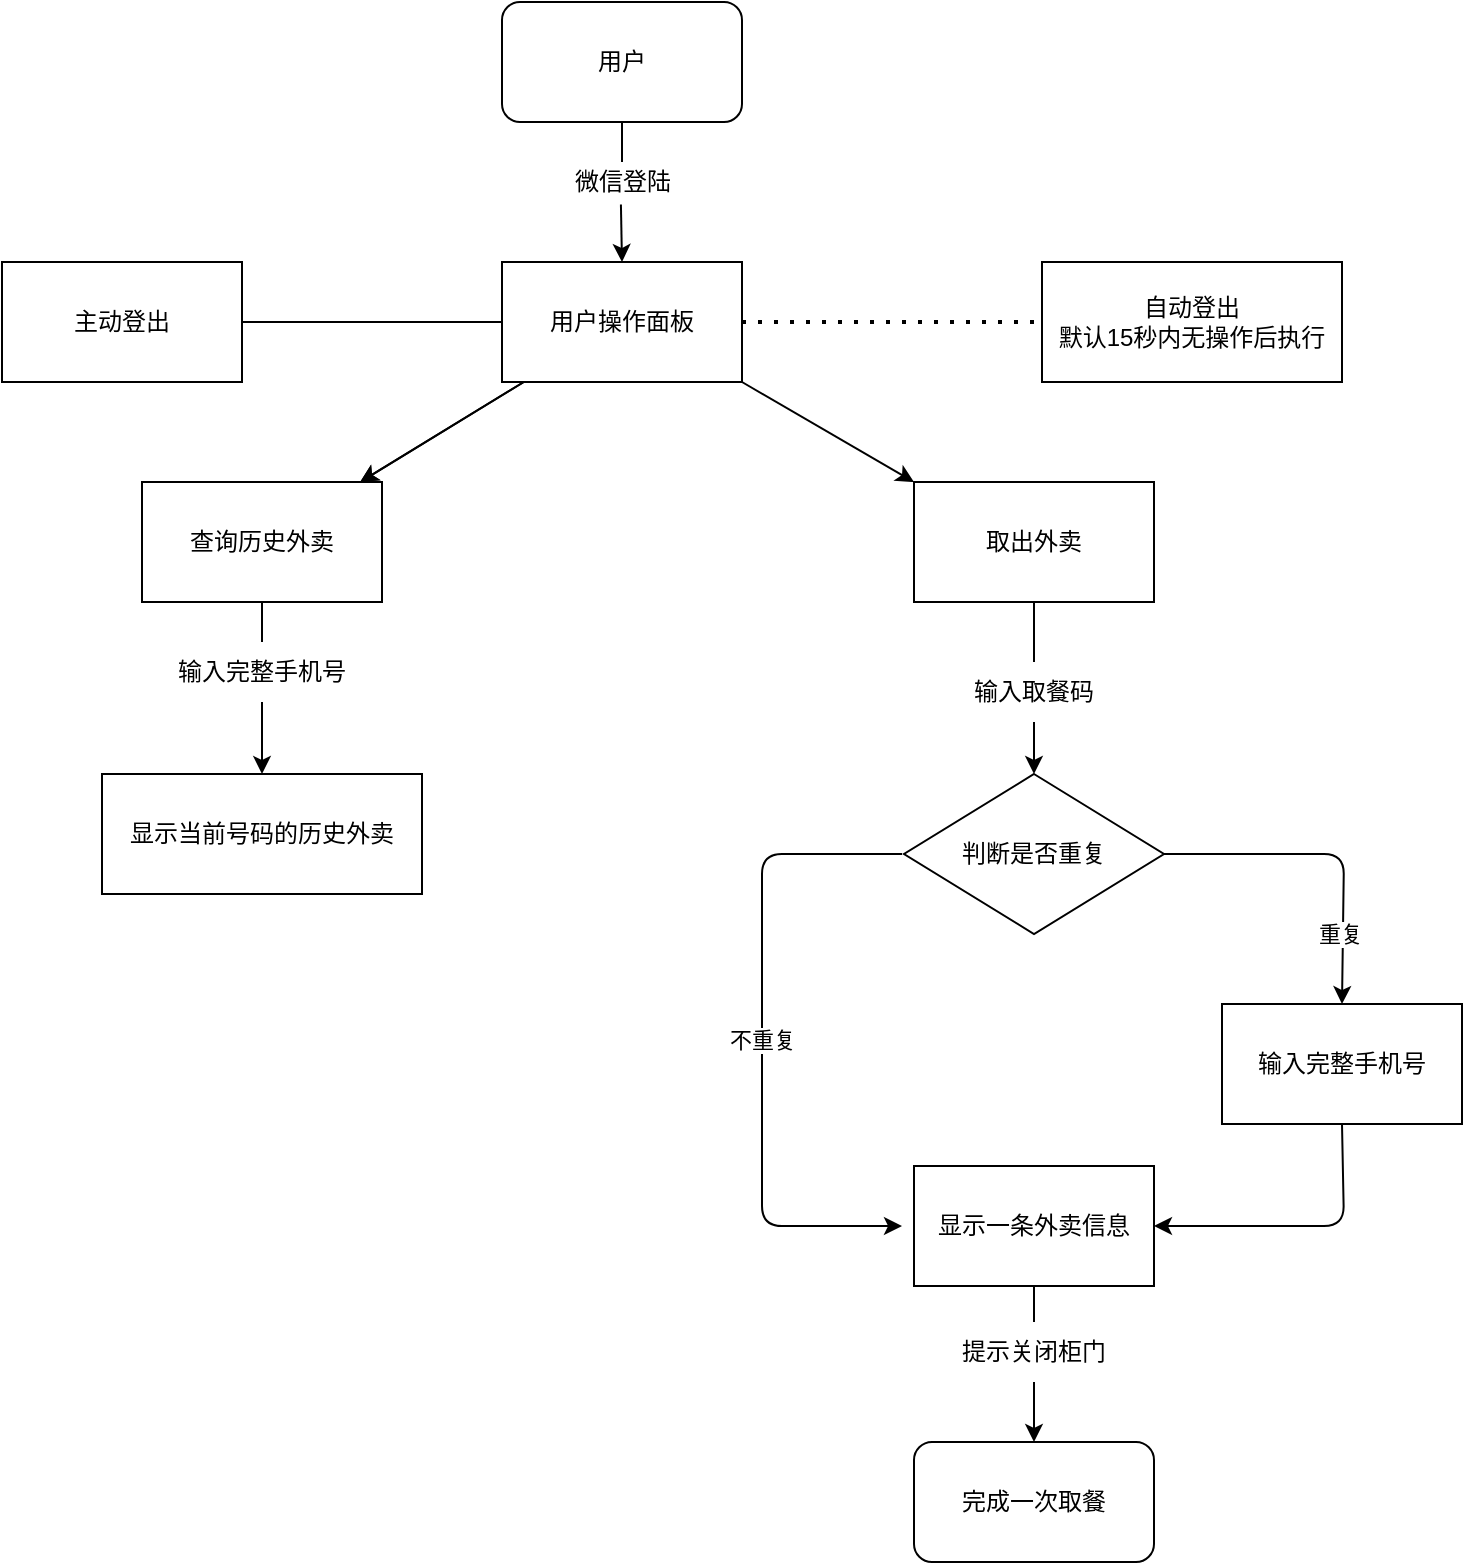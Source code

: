 <mxfile>
    <diagram id="U-nhEAABuVeOeyssQmZQ" name="第 1 页">
        <mxGraphModel dx="1523" dy="872" grid="1" gridSize="10" guides="1" tooltips="1" connect="1" arrows="1" fold="1" page="1" pageScale="1" pageWidth="827" pageHeight="1169" math="0" shadow="0">
            <root>
                <mxCell id="0"/>
                <mxCell id="1" parent="0"/>
                <mxCell id="23" value="" style="edgeStyle=none;html=1;" parent="1" source="20" target="22" edge="1">
                    <mxGeometry relative="1" as="geometry"/>
                </mxCell>
                <mxCell id="24" value="" style="edgeStyle=none;html=1;" parent="1" source="20" target="22" edge="1">
                    <mxGeometry relative="1" as="geometry"/>
                </mxCell>
                <mxCell id="31" style="edgeStyle=none;html=1;entryX=0;entryY=0;entryDx=0;entryDy=0;exitX=1;exitY=1;exitDx=0;exitDy=0;" parent="1" source="20" target="21" edge="1">
                    <mxGeometry relative="1" as="geometry"/>
                </mxCell>
                <mxCell id="20" value="用户操作面板" style="rounded=0;whiteSpace=wrap;html=1;" parent="1" vertex="1">
                    <mxGeometry x="340" y="150" width="120" height="60" as="geometry"/>
                </mxCell>
                <mxCell id="28" style="edgeStyle=none;html=1;startArrow=none;exitX=0.5;exitY=1;exitDx=0;exitDy=0;" parent="1" source="29" target="27" edge="1">
                    <mxGeometry relative="1" as="geometry">
                        <mxPoint x="616.0" y="380" as="sourcePoint"/>
                    </mxGeometry>
                </mxCell>
                <mxCell id="21" value="取出外卖" style="rounded=0;whiteSpace=wrap;html=1;" parent="1" vertex="1">
                    <mxGeometry x="546" y="260" width="120" height="60" as="geometry"/>
                </mxCell>
                <mxCell id="77" style="edgeStyle=none;html=1;entryX=0.5;entryY=0;entryDx=0;entryDy=0;startArrow=none;" parent="1" source="78" target="76" edge="1">
                    <mxGeometry relative="1" as="geometry"/>
                </mxCell>
                <mxCell id="22" value="查询历史外卖&lt;br&gt;" style="rounded=0;whiteSpace=wrap;html=1;" parent="1" vertex="1">
                    <mxGeometry x="160" y="260" width="120" height="60" as="geometry"/>
                </mxCell>
                <mxCell id="27" value="判断是否重复" style="rhombus;whiteSpace=wrap;html=1;" parent="1" vertex="1">
                    <mxGeometry x="541" y="406" width="130" height="80" as="geometry"/>
                </mxCell>
                <mxCell id="13" value="微信登陆&lt;br&gt;" style="text;html=1;align=center;verticalAlign=middle;resizable=0;points=[];autosize=1;strokeColor=none;fillColor=none;" parent="1" vertex="1">
                    <mxGeometry x="370" y="100" width="60" height="20" as="geometry"/>
                </mxCell>
                <mxCell id="33" value="" style="edgeStyle=none;html=1;entryX=0.5;entryY=0;entryDx=0;entryDy=0;endArrow=none;exitX=0.5;exitY=1;exitDx=0;exitDy=0;" parent="1" source="74" target="13" edge="1">
                    <mxGeometry relative="1" as="geometry">
                        <mxPoint x="400" y="80" as="sourcePoint"/>
                        <mxPoint x="400.0" y="140" as="targetPoint"/>
                    </mxGeometry>
                </mxCell>
                <mxCell id="29" value="输入取餐码" style="text;html=1;strokeColor=none;fillColor=none;align=center;verticalAlign=middle;whiteSpace=wrap;rounded=0;" parent="1" vertex="1">
                    <mxGeometry x="561" y="350" width="90" height="30" as="geometry"/>
                </mxCell>
                <mxCell id="34" value="" style="edgeStyle=none;html=1;endArrow=none;" parent="1" source="21" target="29" edge="1">
                    <mxGeometry relative="1" as="geometry">
                        <mxPoint x="613.5" y="330" as="sourcePoint"/>
                        <mxPoint x="632.333" y="405.333" as="targetPoint"/>
                    </mxGeometry>
                </mxCell>
                <mxCell id="88" value="" style="edgeStyle=none;html=1;startArrow=none;" edge="1" parent="1" source="49" target="87">
                    <mxGeometry relative="1" as="geometry"/>
                </mxCell>
                <mxCell id="35" value="显示一条外卖信息" style="rounded=0;whiteSpace=wrap;html=1;" parent="1" vertex="1">
                    <mxGeometry x="546" y="602" width="120" height="60" as="geometry"/>
                </mxCell>
                <mxCell id="46" style="edgeStyle=none;html=1;entryX=1;entryY=0.5;entryDx=0;entryDy=0;exitX=0.5;exitY=1;exitDx=0;exitDy=0;" parent="1" source="36" target="35" edge="1">
                    <mxGeometry relative="1" as="geometry">
                        <mxPoint x="761" y="587" as="sourcePoint"/>
                        <Array as="points">
                            <mxPoint x="761" y="632"/>
                        </Array>
                    </mxGeometry>
                </mxCell>
                <mxCell id="36" value="输入完整手机号" style="rounded=0;whiteSpace=wrap;html=1;" parent="1" vertex="1">
                    <mxGeometry x="700" y="521" width="120" height="60" as="geometry"/>
                </mxCell>
                <mxCell id="52" value="" style="endArrow=none;dashed=1;html=1;dashPattern=1 3;strokeWidth=2;entryX=0;entryY=0.5;entryDx=0;entryDy=0;exitX=1;exitY=0.5;exitDx=0;exitDy=0;" parent="1" edge="1" target="53" source="20">
                    <mxGeometry width="50" height="50" relative="1" as="geometry">
                        <mxPoint x="460" y="170" as="sourcePoint"/>
                        <mxPoint x="580" y="100" as="targetPoint"/>
                    </mxGeometry>
                </mxCell>
                <mxCell id="53" value="自动登出&lt;br&gt;&lt;span style=&quot;text-align: left&quot;&gt;默认15秒内无操作后执行&lt;/span&gt;" style="rounded=0;whiteSpace=wrap;html=1;" parent="1" vertex="1">
                    <mxGeometry x="610" y="150" width="150" height="60" as="geometry"/>
                </mxCell>
                <mxCell id="68" value="" style="endArrow=classic;html=1;exitX=0;exitY=0.5;exitDx=0;exitDy=0;" parent="1" edge="1">
                    <mxGeometry relative="1" as="geometry">
                        <mxPoint x="540" y="446" as="sourcePoint"/>
                        <mxPoint x="540" y="632" as="targetPoint"/>
                        <Array as="points">
                            <mxPoint x="470" y="446"/>
                            <mxPoint x="470" y="632"/>
                        </Array>
                    </mxGeometry>
                </mxCell>
                <mxCell id="69" value="不重复" style="edgeLabel;resizable=0;html=1;align=center;verticalAlign=middle;" parent="68" connectable="0" vertex="1">
                    <mxGeometry relative="1" as="geometry"/>
                </mxCell>
                <mxCell id="70" value="" style="endArrow=classic;html=1;exitX=1;exitY=0.5;exitDx=0;exitDy=0;entryX=0.5;entryY=0;entryDx=0;entryDy=0;" parent="1" source="27" target="36" edge="1">
                    <mxGeometry relative="1" as="geometry">
                        <mxPoint x="801" y="290" as="sourcePoint"/>
                        <mxPoint x="761" y="527.0" as="targetPoint"/>
                        <Array as="points">
                            <mxPoint x="761" y="446"/>
                        </Array>
                    </mxGeometry>
                </mxCell>
                <mxCell id="71" value="重复" style="edgeLabel;resizable=0;html=1;align=center;verticalAlign=middle;" parent="70" connectable="0" vertex="1">
                    <mxGeometry relative="1" as="geometry">
                        <mxPoint x="5" y="40" as="offset"/>
                    </mxGeometry>
                </mxCell>
                <mxCell id="73" value="" style="endArrow=classic;html=1;entryX=0.5;entryY=0;entryDx=0;entryDy=0;exitX=0.491;exitY=1.061;exitDx=0;exitDy=0;exitPerimeter=0;" parent="1" source="13" target="20" edge="1">
                    <mxGeometry width="50" height="50" relative="1" as="geometry">
                        <mxPoint x="410" y="130" as="sourcePoint"/>
                        <mxPoint x="430" y="90" as="targetPoint"/>
                    </mxGeometry>
                </mxCell>
                <mxCell id="74" value="用户" style="rounded=1;whiteSpace=wrap;html=1;" parent="1" vertex="1">
                    <mxGeometry x="340" y="20" width="120" height="60" as="geometry"/>
                </mxCell>
                <mxCell id="76" value="显示当前号码的历史外卖" style="rounded=0;whiteSpace=wrap;html=1;" parent="1" vertex="1">
                    <mxGeometry x="140" y="406" width="160" height="60" as="geometry"/>
                </mxCell>
                <mxCell id="78" value="输入完整手机号" style="text;html=1;strokeColor=none;fillColor=none;align=center;verticalAlign=middle;whiteSpace=wrap;rounded=0;" parent="1" vertex="1">
                    <mxGeometry x="165" y="340" width="110" height="30" as="geometry"/>
                </mxCell>
                <mxCell id="79" value="" style="edgeStyle=none;html=1;entryX=0.5;entryY=0;entryDx=0;entryDy=0;endArrow=none;" parent="1" source="22" target="78" edge="1">
                    <mxGeometry relative="1" as="geometry">
                        <mxPoint x="220" y="320" as="sourcePoint"/>
                        <mxPoint x="220" y="406" as="targetPoint"/>
                    </mxGeometry>
                </mxCell>
                <mxCell id="83" value="主动登出&lt;br&gt;" style="rounded=0;whiteSpace=wrap;html=1;" vertex="1" parent="1">
                    <mxGeometry x="90" y="150" width="120" height="60" as="geometry"/>
                </mxCell>
                <mxCell id="86" value="" style="endArrow=none;html=1;entryX=0;entryY=0.5;entryDx=0;entryDy=0;exitX=1;exitY=0.5;exitDx=0;exitDy=0;" edge="1" parent="1" source="83" target="20">
                    <mxGeometry width="50" height="50" relative="1" as="geometry">
                        <mxPoint x="250" y="220" as="sourcePoint"/>
                        <mxPoint x="300" y="170" as="targetPoint"/>
                    </mxGeometry>
                </mxCell>
                <mxCell id="87" value="&lt;span&gt;完成一次取餐&lt;/span&gt;" style="rounded=1;whiteSpace=wrap;html=1;" vertex="1" parent="1">
                    <mxGeometry x="546" y="740" width="120" height="60" as="geometry"/>
                </mxCell>
                <mxCell id="49" value="提示关闭柜门" style="text;html=1;strokeColor=none;fillColor=none;align=center;verticalAlign=middle;whiteSpace=wrap;rounded=0;" parent="1" vertex="1">
                    <mxGeometry x="561" y="680" width="90" height="30" as="geometry"/>
                </mxCell>
                <mxCell id="89" value="" style="edgeStyle=none;html=1;endArrow=none;" edge="1" parent="1" source="35" target="49">
                    <mxGeometry relative="1" as="geometry">
                        <mxPoint x="606" y="662" as="sourcePoint"/>
                        <mxPoint x="606" y="740" as="targetPoint"/>
                    </mxGeometry>
                </mxCell>
            </root>
        </mxGraphModel>
    </diagram>
</mxfile>